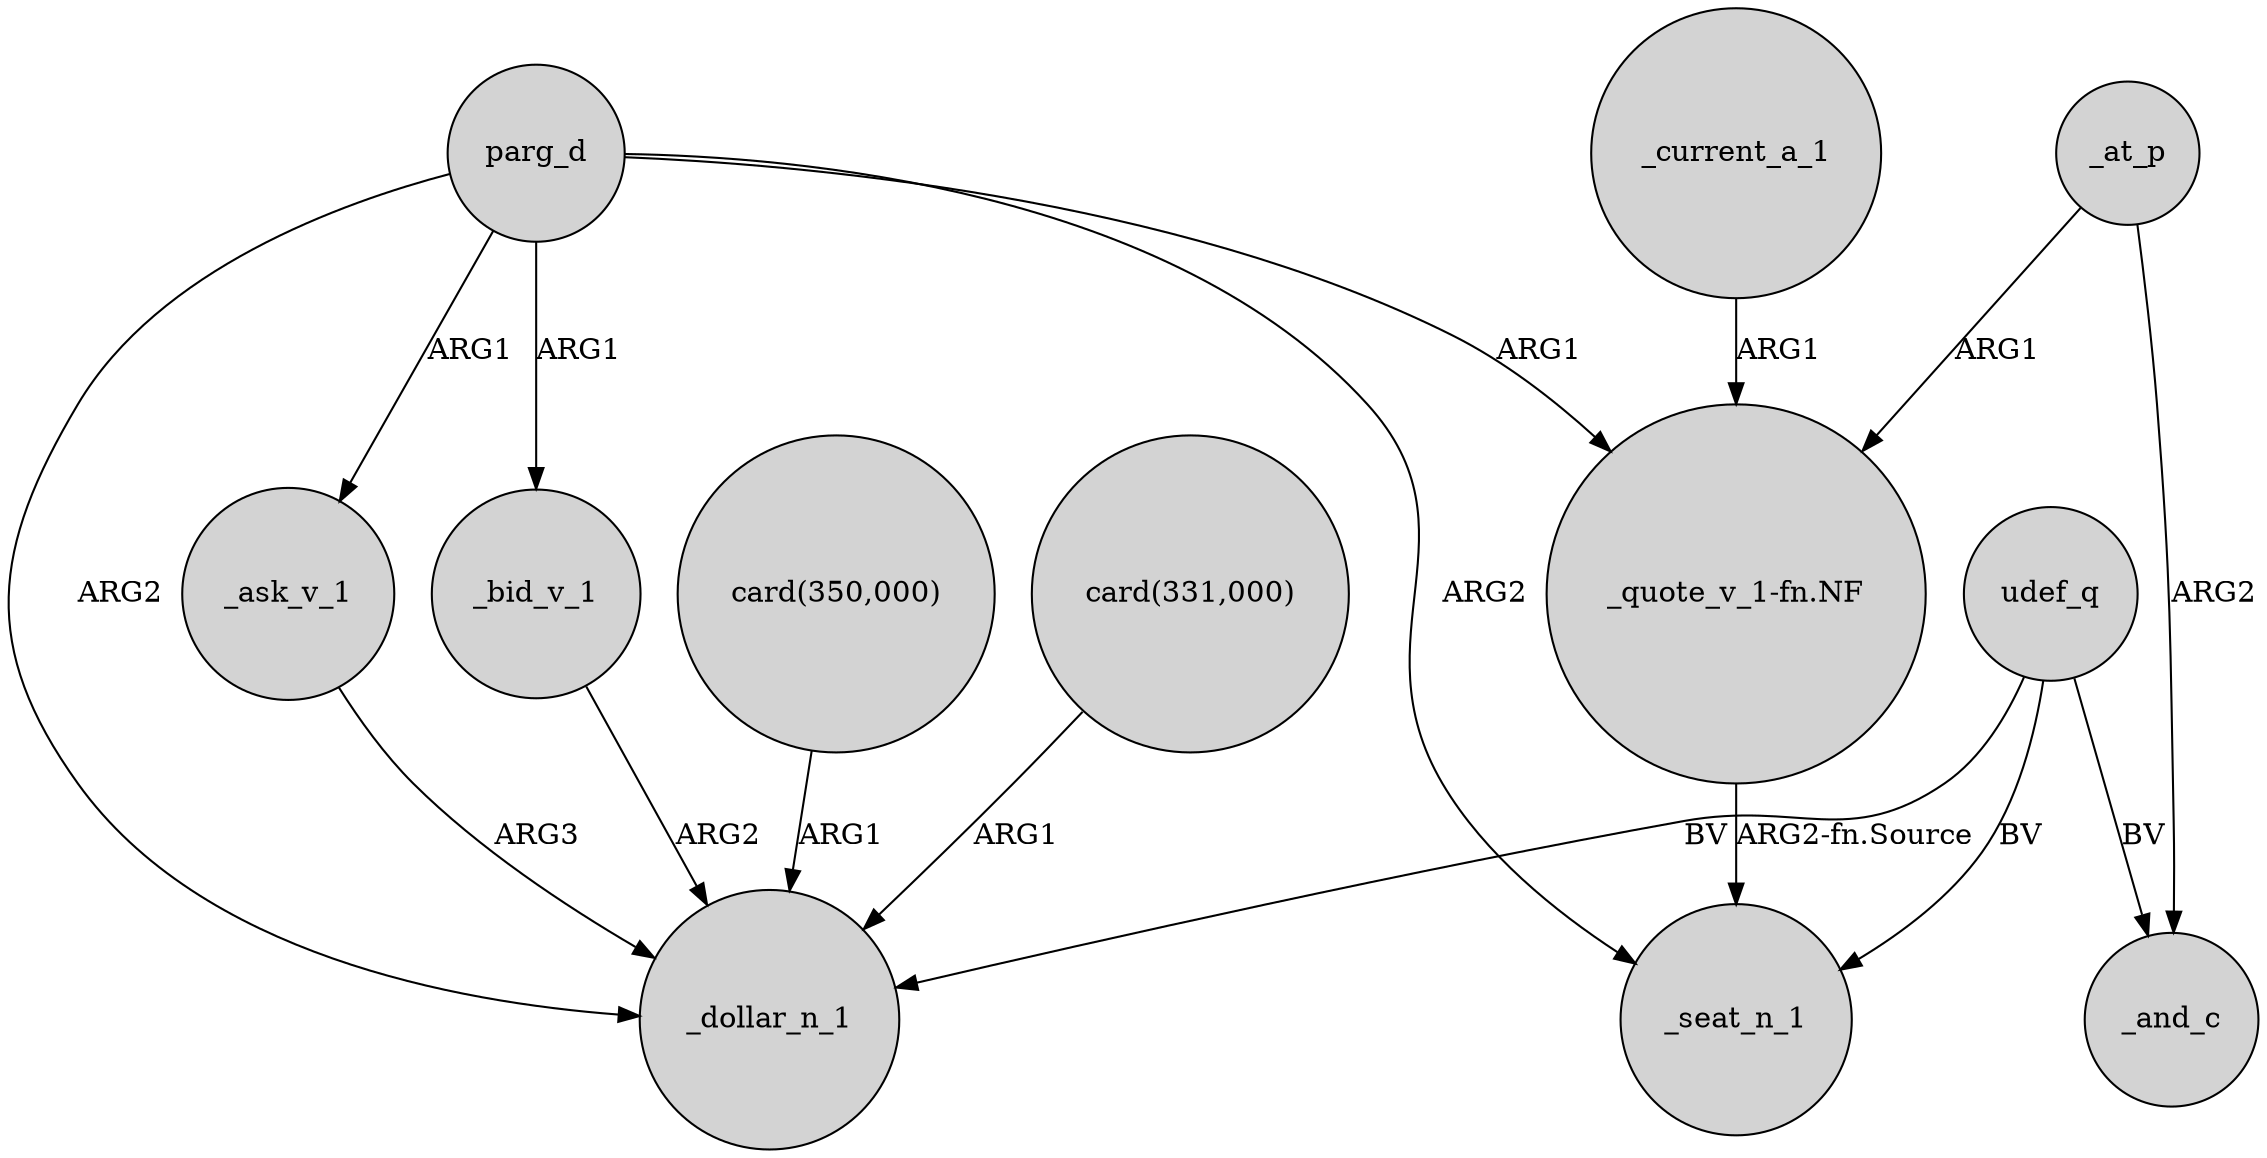 digraph {
	node [shape=circle style=filled]
	_bid_v_1 -> _dollar_n_1 [label=ARG2]
	parg_d -> _dollar_n_1 [label=ARG2]
	parg_d -> _ask_v_1 [label=ARG1]
	"card(350,000)" -> _dollar_n_1 [label=ARG1]
	udef_q -> _seat_n_1 [label=BV]
	_current_a_1 -> "_quote_v_1-fn.NF" [label=ARG1]
	_at_p -> "_quote_v_1-fn.NF" [label=ARG1]
	parg_d -> _seat_n_1 [label=ARG2]
	"_quote_v_1-fn.NF" -> _seat_n_1 [label="ARG2-fn.Source"]
	parg_d -> _bid_v_1 [label=ARG1]
	udef_q -> _and_c [label=BV]
	_ask_v_1 -> _dollar_n_1 [label=ARG3]
	_at_p -> _and_c [label=ARG2]
	"card(331,000)" -> _dollar_n_1 [label=ARG1]
	parg_d -> "_quote_v_1-fn.NF" [label=ARG1]
	udef_q -> _dollar_n_1 [label=BV]
}
